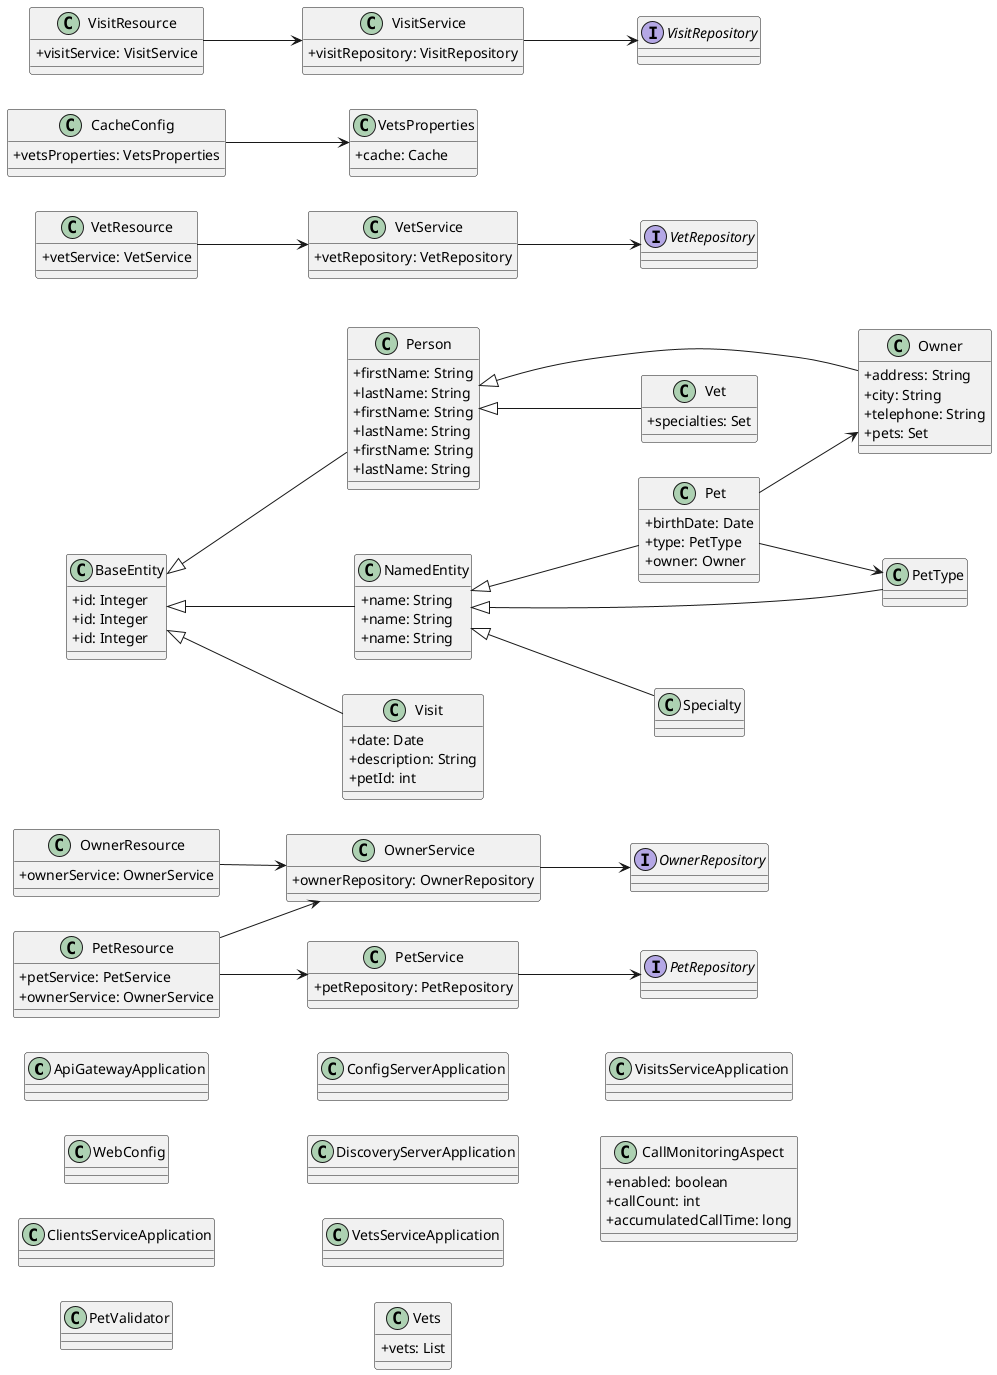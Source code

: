 @startuml
skinparam classAttributeIconSize 0
left to right direction
class ApiGatewayApplication {
}
class WebConfig {
}
class ClientsServiceApplication {
}
class OwnerService {
  + ownerRepository: OwnerRepository
}
class PetService {
  + petRepository: PetRepository
}
class OwnerResource {
  + ownerService: OwnerService
}
class PetResource {
  + petService: PetService
  + ownerService: OwnerService
}
class PetValidator {
}
class Person {
  + firstName: String
  + lastName: String
}
class Owner {
  + address: String
  + city: String
  + telephone: String
  + pets: Set
}
interface OwnerRepository {
}
class Pet {
  + birthDate: Date
  + type: PetType
  + owner: Owner
}
interface PetRepository {
}
class PetType {
}
class BaseEntity {
  + id: Integer
}
class NamedEntity {
  + name: String
}
class ConfigServerApplication {
}
class DiscoveryServerApplication {
}
class VetsServiceApplication {
}
class VetService {
  + vetRepository: VetRepository
}
class Person {
  + firstName: String
  + lastName: String
}
class Specialty {
}
class Vet {
  + specialties: Set
}
interface VetRepository {
}
class Vets {
  + vets: List
}
class CacheConfig {
  + vetsProperties: VetsProperties
}
class VetsProperties {
  + cache: Cache
}
class BaseEntity {
  + id: Integer
}
class NamedEntity {
  + name: String
}
class VetResource {
  + vetService: VetService
}
class VisitsServiceApplication {
}
class VisitService {
  + visitRepository: VisitRepository
}
class VisitResource {
  + visitService: VisitService
}
class Visit {
  + date: Date
  + description: String
  + petId: int
}
interface VisitRepository {
}
class Person {
  + firstName: String
  + lastName: String
}
class BaseEntity {
  + id: Integer
}
class NamedEntity {
  + name: String
}
class CallMonitoringAspect {
  + enabled: boolean
  + callCount: int
  + accumulatedCallTime: long
}
BaseEntity <|-- NamedEntity
BaseEntity <|-- Person
BaseEntity <|-- Visit
CacheConfig --> VetsProperties
NamedEntity <|-- Pet
NamedEntity <|-- PetType
NamedEntity <|-- Specialty
OwnerResource --> OwnerService
OwnerService --> OwnerRepository
Person <|-- Owner
Person <|-- Vet
Pet --> Owner
Pet --> PetType
PetResource --> OwnerService
PetResource --> PetService
PetService --> PetRepository
VetResource --> VetService
VetService --> VetRepository
VisitResource --> VisitService
VisitService --> VisitRepository
@enduml